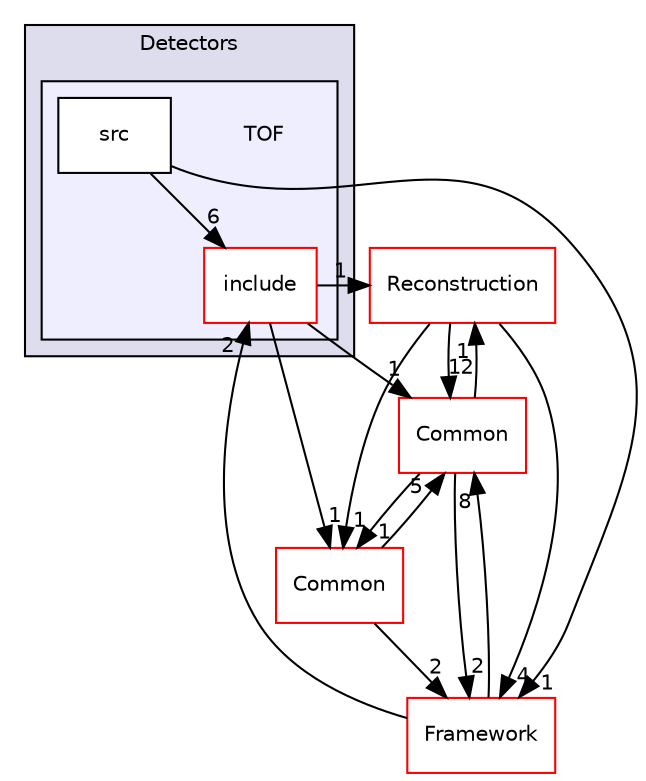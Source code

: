 digraph "/home/travis/build/AliceO2Group/AliceO2/DataFormats/Detectors/TOF" {
  bgcolor=transparent;
  compound=true
  node [ fontsize="10", fontname="Helvetica"];
  edge [ labelfontsize="10", labelfontname="Helvetica"];
  subgraph clusterdir_2801adc79bf3c286b1b479858d2cade4 {
    graph [ bgcolor="#ddddee", pencolor="black", label="Detectors" fontname="Helvetica", fontsize="10", URL="dir_2801adc79bf3c286b1b479858d2cade4.html"]
  subgraph clusterdir_b78a6db121207500afab70b350b99369 {
    graph [ bgcolor="#eeeeff", pencolor="black", label="" URL="dir_b78a6db121207500afab70b350b99369.html"];
    dir_b78a6db121207500afab70b350b99369 [shape=plaintext label="TOF"];
    dir_52a450538d7572a32cbfb94425157f6b [shape=box label="include" color="red" fillcolor="white" style="filled" URL="dir_52a450538d7572a32cbfb94425157f6b.html"];
    dir_c9d1e04a1bf290ef3fcd6f208d358a0b [shape=box label="src" color="black" fillcolor="white" style="filled" URL="dir_c9d1e04a1bf290ef3fcd6f208d358a0b.html"];
  }
  }
  dir_d269712cc31e133b892a3b3f6424741a [shape=box label="Reconstruction" color="red" URL="dir_d269712cc31e133b892a3b3f6424741a.html"];
  dir_4ab6b4cc6a7edbff49100e9123df213f [shape=box label="Common" color="red" URL="dir_4ab6b4cc6a7edbff49100e9123df213f.html"];
  dir_74593c7a91e03746ae2a516888bf9494 [shape=box label="Common" color="red" URL="dir_74593c7a91e03746ae2a516888bf9494.html"];
  dir_bcbb2cf9a3d3d83e5515c82071a07177 [shape=box label="Framework" color="red" URL="dir_bcbb2cf9a3d3d83e5515c82071a07177.html"];
  dir_d269712cc31e133b892a3b3f6424741a->dir_4ab6b4cc6a7edbff49100e9123df213f [headlabel="12", labeldistance=1.5 headhref="dir_000246_000036.html"];
  dir_d269712cc31e133b892a3b3f6424741a->dir_74593c7a91e03746ae2a516888bf9494 [headlabel="1", labeldistance=1.5 headhref="dir_000246_000101.html"];
  dir_d269712cc31e133b892a3b3f6424741a->dir_bcbb2cf9a3d3d83e5515c82071a07177 [headlabel="4", labeldistance=1.5 headhref="dir_000246_000063.html"];
  dir_4ab6b4cc6a7edbff49100e9123df213f->dir_d269712cc31e133b892a3b3f6424741a [headlabel="1", labeldistance=1.5 headhref="dir_000036_000246.html"];
  dir_4ab6b4cc6a7edbff49100e9123df213f->dir_74593c7a91e03746ae2a516888bf9494 [headlabel="1", labeldistance=1.5 headhref="dir_000036_000101.html"];
  dir_4ab6b4cc6a7edbff49100e9123df213f->dir_bcbb2cf9a3d3d83e5515c82071a07177 [headlabel="2", labeldistance=1.5 headhref="dir_000036_000063.html"];
  dir_52a450538d7572a32cbfb94425157f6b->dir_d269712cc31e133b892a3b3f6424741a [headlabel="1", labeldistance=1.5 headhref="dir_000120_000246.html"];
  dir_52a450538d7572a32cbfb94425157f6b->dir_4ab6b4cc6a7edbff49100e9123df213f [headlabel="1", labeldistance=1.5 headhref="dir_000120_000036.html"];
  dir_52a450538d7572a32cbfb94425157f6b->dir_74593c7a91e03746ae2a516888bf9494 [headlabel="1", labeldistance=1.5 headhref="dir_000120_000101.html"];
  dir_74593c7a91e03746ae2a516888bf9494->dir_4ab6b4cc6a7edbff49100e9123df213f [headlabel="5", labeldistance=1.5 headhref="dir_000101_000036.html"];
  dir_74593c7a91e03746ae2a516888bf9494->dir_bcbb2cf9a3d3d83e5515c82071a07177 [headlabel="2", labeldistance=1.5 headhref="dir_000101_000063.html"];
  dir_bcbb2cf9a3d3d83e5515c82071a07177->dir_4ab6b4cc6a7edbff49100e9123df213f [headlabel="8", labeldistance=1.5 headhref="dir_000063_000036.html"];
  dir_bcbb2cf9a3d3d83e5515c82071a07177->dir_52a450538d7572a32cbfb94425157f6b [headlabel="2", labeldistance=1.5 headhref="dir_000063_000120.html"];
  dir_c9d1e04a1bf290ef3fcd6f208d358a0b->dir_52a450538d7572a32cbfb94425157f6b [headlabel="6", labeldistance=1.5 headhref="dir_000165_000120.html"];
  dir_c9d1e04a1bf290ef3fcd6f208d358a0b->dir_bcbb2cf9a3d3d83e5515c82071a07177 [headlabel="1", labeldistance=1.5 headhref="dir_000165_000063.html"];
}
